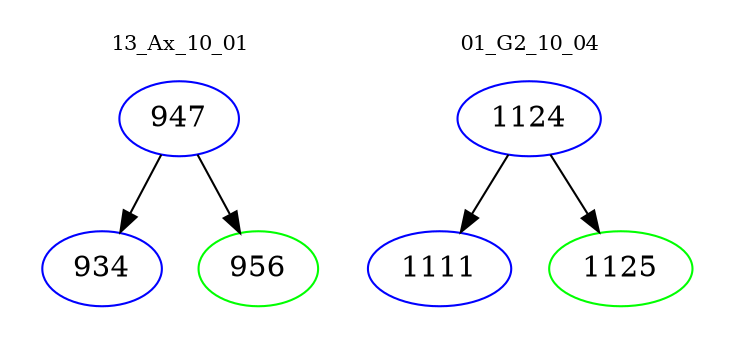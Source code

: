digraph{
subgraph cluster_0 {
color = white
label = "13_Ax_10_01";
fontsize=10;
T0_947 [label="947", color="blue"]
T0_947 -> T0_934 [color="black"]
T0_934 [label="934", color="blue"]
T0_947 -> T0_956 [color="black"]
T0_956 [label="956", color="green"]
}
subgraph cluster_1 {
color = white
label = "01_G2_10_04";
fontsize=10;
T1_1124 [label="1124", color="blue"]
T1_1124 -> T1_1111 [color="black"]
T1_1111 [label="1111", color="blue"]
T1_1124 -> T1_1125 [color="black"]
T1_1125 [label="1125", color="green"]
}
}
